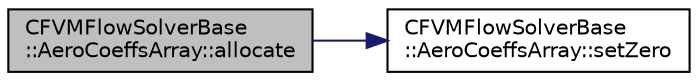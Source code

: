 digraph "CFVMFlowSolverBase::AeroCoeffsArray::allocate"
{
 // LATEX_PDF_SIZE
  edge [fontname="Helvetica",fontsize="10",labelfontname="Helvetica",labelfontsize="10"];
  node [fontname="Helvetica",fontsize="10",shape=record];
  rankdir="LR";
  Node1 [label="CFVMFlowSolverBase\l::AeroCoeffsArray::allocate",height=0.2,width=0.4,color="black", fillcolor="grey75", style="filled", fontcolor="black",tooltip="Allocates arrays."];
  Node1 -> Node2 [color="midnightblue",fontsize="10",style="solid",fontname="Helvetica"];
  Node2 [label="CFVMFlowSolverBase\l::AeroCoeffsArray::setZero",height=0.2,width=0.4,color="black", fillcolor="white", style="filled",URL="$structCFVMFlowSolverBase_1_1AeroCoeffsArray.html#a7dacad8ef44a76022b4eac2cbecf5d7b",tooltip=" "];
}
